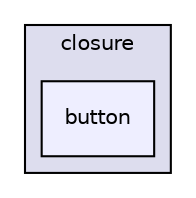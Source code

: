 digraph "libs/angular/angular-material-fileinput-master/bower_components/angular-material/modules/closure/button" {
  compound=true
  node [ fontsize="10", fontname="Helvetica"];
  edge [ labelfontsize="10", labelfontname="Helvetica"];
  subgraph clusterdir_9508a65cdb91278c0406c0d6c7b30c42 {
    graph [ bgcolor="#ddddee", pencolor="black", label="closure" fontname="Helvetica", fontsize="10", URL="dir_9508a65cdb91278c0406c0d6c7b30c42.html"]
  dir_6ec4dd24b257e7cd4fc1834cc5ba4cc8 [shape=box, label="button", style="filled", fillcolor="#eeeeff", pencolor="black", URL="dir_6ec4dd24b257e7cd4fc1834cc5ba4cc8.html"];
  }
}
